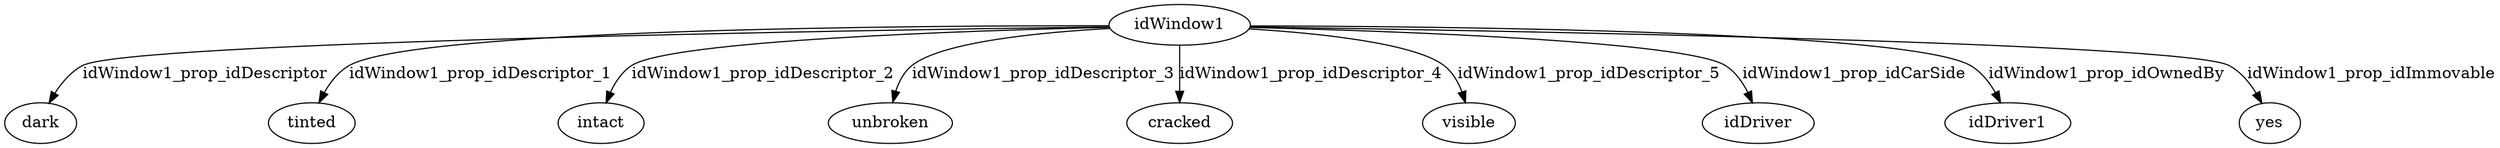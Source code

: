 strict digraph  {
idWindow1 [node_type=entity_node];
dark [node_type=property_node];
tinted [node_type=property_node];
intact [node_type=property_node];
unbroken [node_type=property_node];
cracked [node_type=property_node];
visible [node_type=property_node];
idDriver [node_type=property_node];
idDriver1 [node_type=property_node];
yes [node_type=property_node];
idWindow1 -> dark  [edge_type=property, label=idWindow1_prop_idDescriptor];
idWindow1 -> tinted  [edge_type=property, label=idWindow1_prop_idDescriptor_1];
idWindow1 -> intact  [edge_type=property, label=idWindow1_prop_idDescriptor_2];
idWindow1 -> unbroken  [edge_type=property, label=idWindow1_prop_idDescriptor_3];
idWindow1 -> cracked  [edge_type=property, label=idWindow1_prop_idDescriptor_4];
idWindow1 -> visible  [edge_type=property, label=idWindow1_prop_idDescriptor_5];
idWindow1 -> idDriver  [edge_type=property, label=idWindow1_prop_idCarSide];
idWindow1 -> idDriver1  [edge_type=property, label=idWindow1_prop_idOwnedBy];
idWindow1 -> yes  [edge_type=property, label=idWindow1_prop_idImmovable];
}
